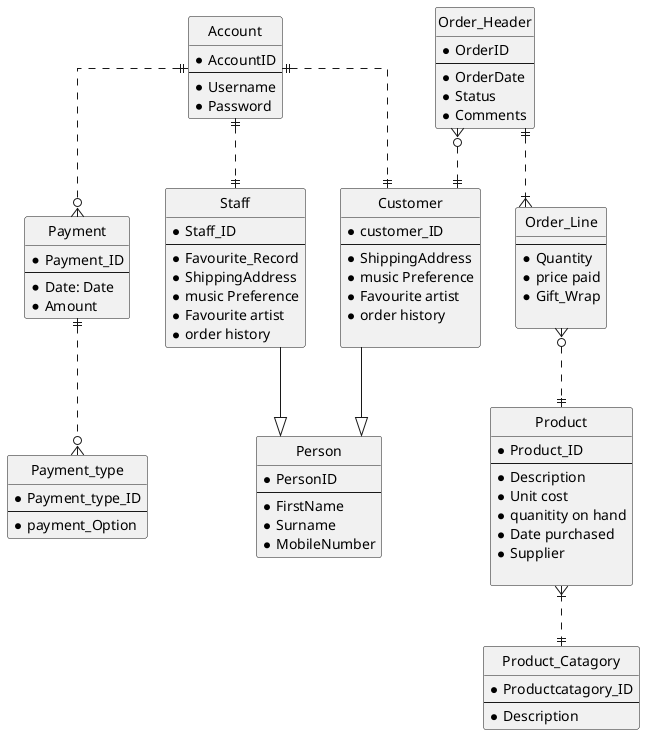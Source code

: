 @startuml

skinparam Style StrictUML
skinparam LineType ortho
skinparam monochrome true

class Customer {
    * customer_ID
    --
    * ShippingAddress
    * music Preference
    * Favourite artist
    * order history 
    
}

class Order_Header {
    * OrderID
--
    * OrderDate
    * Status
    * Comments
}

class Person {
    * PersonID
--
    * FirstName
    * Surname 
    * MobileNumber
}
class Payment{
    * Payment_ID
--
    * Date: Date 
    * Amount
}

class Payment_type{
    * Payment_type_ID
--
    * payment_Option
}

class Staff{
    * Staff_ID
--
    * Favourite_Record
    * ShippingAddress
    * music Preference
    * Favourite artist
    * order history 
    }

class Account{
    * AccountID
--
    * Username 
    * Password
}

class Order_Line{
    --
    * Quantity 
    * price paid
    * Gift_Wrap
    
}
class Product{
* Product_ID
--
*Description
*Unit cost
*quanitity on hand
*Date purchased 
*Supplier

}
class Product_Catagory{
* Productcatagory_ID
--
*Description
}

Order_Header ||..|{ Order_Line 
Order_Line }o..||  Product
Product }|..|| Product_Catagory
Staff --|> Person
Customer--|>Person 
Account||..|| Staff
Account||..|| Customer
Order_Header }o..|| Customer 
Payment||..o{Payment_type
Account||..o{ Payment



@enduml